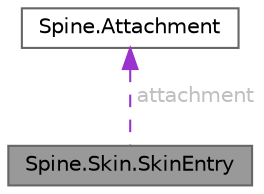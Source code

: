 digraph "Spine.Skin.SkinEntry"
{
 // LATEX_PDF_SIZE
  bgcolor="transparent";
  edge [fontname=Helvetica,fontsize=10,labelfontname=Helvetica,labelfontsize=10];
  node [fontname=Helvetica,fontsize=10,shape=box,height=0.2,width=0.4];
  Node1 [id="Node000001",label="Spine.Skin.SkinEntry",height=0.2,width=0.4,color="gray40", fillcolor="grey60", style="filled", fontcolor="black",tooltip="Stores an entry in the skin consisting of the slot index, name, and attachment."];
  Node2 -> Node1 [id="edge1_Node000001_Node000002",dir="back",color="darkorchid3",style="dashed",tooltip=" ",label=" attachment",fontcolor="grey" ];
  Node2 [id="Node000002",label="Spine.Attachment",height=0.2,width=0.4,color="gray40", fillcolor="white", style="filled",URL="$class_spine_1_1_attachment.html",tooltip="The base class for all attachments."];
}
